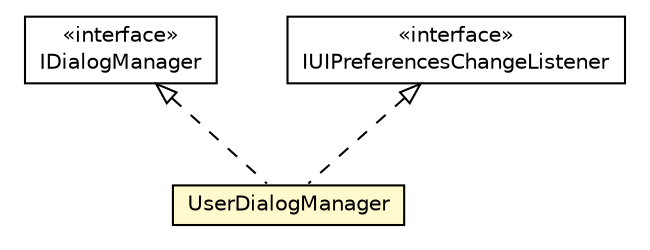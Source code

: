 #!/usr/local/bin/dot
#
# Class diagram 
# Generated by UMLGraph version R5_6-24-gf6e263 (http://www.umlgraph.org/)
#

digraph G {
	edge [fontname="Helvetica",fontsize=10,labelfontname="Helvetica",labelfontsize=10];
	node [fontname="Helvetica",fontsize=10,shape=plaintext];
	nodesep=0.25;
	ranksep=0.5;
	// org.universAAL.middleware.ui.IDialogManager
	c8370557 [label=<<table title="org.universAAL.middleware.ui.IDialogManager" border="0" cellborder="1" cellspacing="0" cellpadding="2" port="p" href="../../middleware/ui/IDialogManager.html">
		<tr><td><table border="0" cellspacing="0" cellpadding="1">
<tr><td align="center" balign="center"> &#171;interface&#187; </td></tr>
<tr><td align="center" balign="center"> IDialogManager </td></tr>
		</table></td></tr>
		</table>>, URL="../../middleware/ui/IDialogManager.html", fontname="Helvetica", fontcolor="black", fontsize=10.0];
	// org.universAAL.ui.dm.UserDialogManager
	c8372227 [label=<<table title="org.universAAL.ui.dm.UserDialogManager" border="0" cellborder="1" cellspacing="0" cellpadding="2" port="p" bgcolor="lemonChiffon" href="./UserDialogManager.html">
		<tr><td><table border="0" cellspacing="0" cellpadding="1">
<tr><td align="center" balign="center"> UserDialogManager </td></tr>
		</table></td></tr>
		</table>>, URL="./UserDialogManager.html", fontname="Helvetica", fontcolor="black", fontsize=10.0];
	// org.universAAL.ui.dm.interfaces.IUIPreferencesChangeListener
	c8372275 [label=<<table title="org.universAAL.ui.dm.interfaces.IUIPreferencesChangeListener" border="0" cellborder="1" cellspacing="0" cellpadding="2" port="p" href="./interfaces/IUIPreferencesChangeListener.html">
		<tr><td><table border="0" cellspacing="0" cellpadding="1">
<tr><td align="center" balign="center"> &#171;interface&#187; </td></tr>
<tr><td align="center" balign="center"> IUIPreferencesChangeListener </td></tr>
		</table></td></tr>
		</table>>, URL="./interfaces/IUIPreferencesChangeListener.html", fontname="Helvetica", fontcolor="black", fontsize=10.0];
	//org.universAAL.ui.dm.UserDialogManager implements org.universAAL.middleware.ui.IDialogManager
	c8370557:p -> c8372227:p [dir=back,arrowtail=empty,style=dashed];
	//org.universAAL.ui.dm.UserDialogManager implements org.universAAL.ui.dm.interfaces.IUIPreferencesChangeListener
	c8372275:p -> c8372227:p [dir=back,arrowtail=empty,style=dashed];
}

